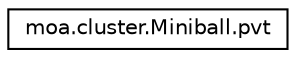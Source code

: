 digraph G
{
  edge [fontname="Helvetica",fontsize="10",labelfontname="Helvetica",labelfontsize="10"];
  node [fontname="Helvetica",fontsize="10",shape=record];
  rankdir=LR;
  Node1 [label="moa.cluster.Miniball.pvt",height=0.2,width=0.4,color="black", fillcolor="white", style="filled",URL="$classmoa_1_1cluster_1_1Miniball_1_1pvt.html"];
}

